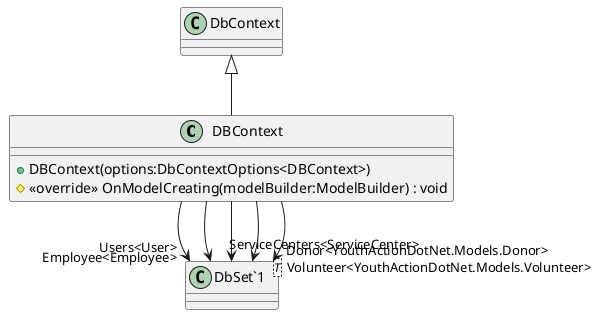 @startuml
class DBContext {
    + DBContext(options:DbContextOptions<DBContext>)
    # <<override>> OnModelCreating(modelBuilder:ModelBuilder) : void
}
class "DbSet`1"<T> {
}
DbContext <|-- DBContext
DBContext --> "Users<User>" "DbSet`1"
DBContext --> "ServiceCenters<ServiceCenter>" "DbSet`1"
DBContext --> "Employee<Employee>" "DbSet`1"
DBContext --> "Volunteer<YouthActionDotNet.Models.Volunteer>" "DbSet`1"
DBContext --> "Donor<YouthActionDotNet.Models.Donor>" "DbSet`1"
@enduml
